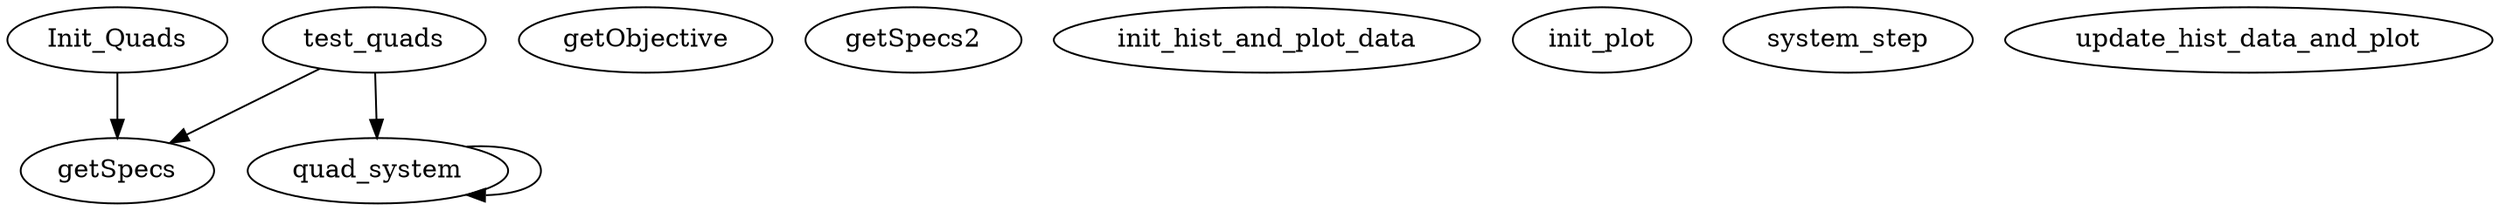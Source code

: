 /* Created by mdot for Matlab */
digraph m2html {
  Init_Quads -> getSpecs;
  quad_system -> quad_system;
  test_quads -> getSpecs;
  test_quads -> quad_system;

  Init_Quads [URL="Init_Quads.html"];
  getObjective [URL="getObjective.html"];
  getSpecs [URL="getSpecs.html"];
  getSpecs2 [URL="getSpecs2.html"];
  init_hist_and_plot_data [URL="init_hist_and_plot_data.html"];
  init_plot [URL="init_plot.html"];
  quad_system [URL="quad_system.html"];
  system_step [URL="system_step.html"];
  test_quads [URL="test_quads.html"];
  update_hist_data_and_plot [URL="update_hist_data_and_plot.html"];
}